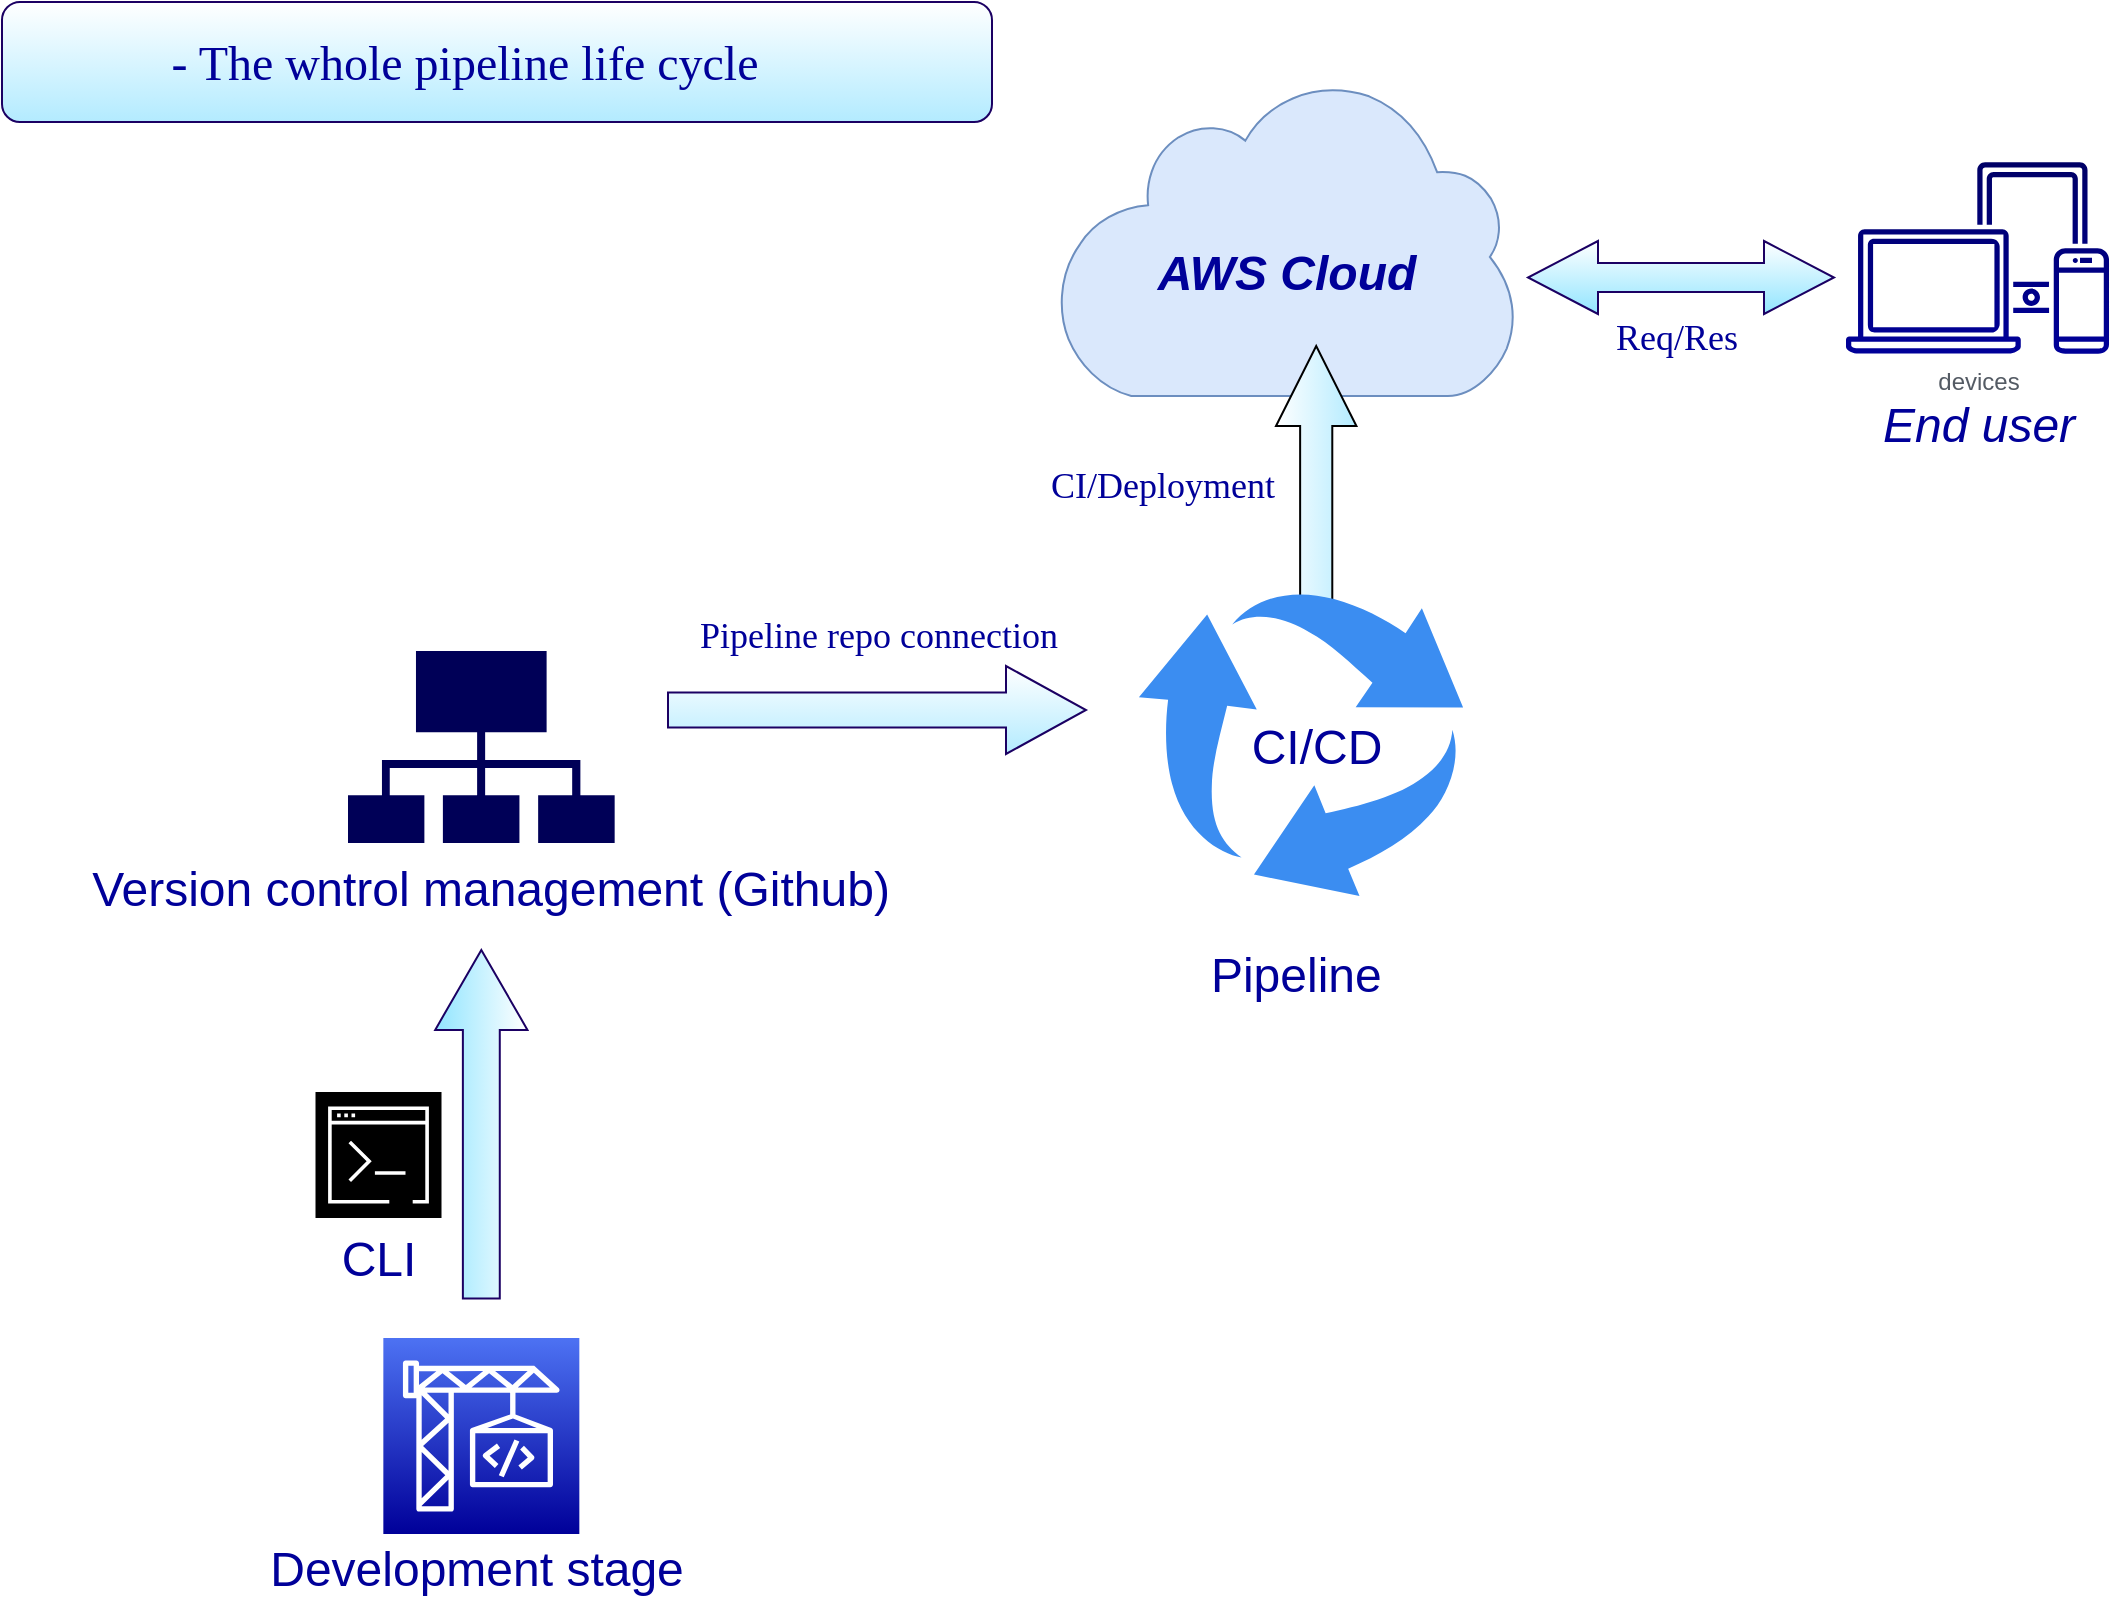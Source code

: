 <mxfile version="20.8.10" type="device"><diagram id="C5RBs43oDa-KdzZeNtuy" name="Page-1"><mxGraphModel dx="1500" dy="887" grid="0" gridSize="10" guides="1" tooltips="1" connect="1" arrows="1" fold="1" page="1" pageScale="1" pageWidth="1169" pageHeight="827" math="0" shadow="0"><root><mxCell id="WIyWlLk6GJQsqaUBKTNV-0"/><mxCell id="WIyWlLk6GJQsqaUBKTNV-1" parent="WIyWlLk6GJQsqaUBKTNV-0"/><mxCell id="CDTdM1tgyfVVhoymPFxk-4" value="" style="sketch=0;html=1;aspect=fixed;strokeColor=#6c8ebf;shadow=0;align=center;verticalAlign=top;fillColor=#dae8fc;shape=mxgraph.gcp2.cloud;fontSize=24;" vertex="1" parent="WIyWlLk6GJQsqaUBKTNV-1"><mxGeometry x="546" y="54" width="230.43" height="159" as="geometry"/></mxCell><mxCell id="CDTdM1tgyfVVhoymPFxk-1" value="&lt;font color=&quot;#000099&quot; style=&quot;font-size: 24px;&quot;&gt;&lt;b&gt;&lt;i&gt;AWS Cloud&lt;/i&gt;&lt;/b&gt;&lt;/font&gt;" style="text;html=1;align=center;verticalAlign=middle;resizable=0;points=[];autosize=1;strokeColor=none;fillColor=none;" vertex="1" parent="WIyWlLk6GJQsqaUBKTNV-1"><mxGeometry x="587.72" y="131" width="147" height="41" as="geometry"/></mxCell><mxCell id="CDTdM1tgyfVVhoymPFxk-5" value="CI/CD" style="text;html=1;align=center;verticalAlign=middle;resizable=0;points=[];autosize=1;strokeColor=none;fillColor=none;fontSize=24;fontColor=#000099;" vertex="1" parent="WIyWlLk6GJQsqaUBKTNV-1"><mxGeometry x="634" y="368" width="83" height="41" as="geometry"/></mxCell><mxCell id="CDTdM1tgyfVVhoymPFxk-10" value="devices" style="sketch=0;outlineConnect=0;gradientColor=#000099;fontColor=#545B64;strokeColor=none;fillColor=#000066;dashed=0;verticalLabelPosition=bottom;verticalAlign=top;align=center;html=1;fontSize=12;fontStyle=0;aspect=fixed;shape=mxgraph.aws4.illustration_devices;pointerEvents=1" vertex="1" parent="WIyWlLk6GJQsqaUBKTNV-1"><mxGeometry x="941" y="96" width="131.51" height="96" as="geometry"/></mxCell><mxCell id="CDTdM1tgyfVVhoymPFxk-11" value="Pipeline&amp;nbsp;" style="text;html=1;align=center;verticalAlign=middle;resizable=0;points=[];autosize=1;strokeColor=none;fillColor=none;fontSize=24;fontColor=#000099;" vertex="1" parent="WIyWlLk6GJQsqaUBKTNV-1"><mxGeometry x="613.5" y="482" width="110" height="41" as="geometry"/></mxCell><mxCell id="CDTdM1tgyfVVhoymPFxk-12" value="" style="html=1;shadow=0;dashed=0;align=center;verticalAlign=middle;shape=mxgraph.arrows2.arrow;dy=0.6;dx=40;direction=north;notch=0;fontSize=24;fontColor=#000099;gradientColor=#B3EBFF;" vertex="1" parent="WIyWlLk6GJQsqaUBKTNV-1"><mxGeometry x="656" y="188" width="40.21" height="135" as="geometry"/></mxCell><mxCell id="CDTdM1tgyfVVhoymPFxk-3" value="" style="sketch=0;html=1;aspect=fixed;strokeColor=none;shadow=0;align=center;verticalAlign=top;fillColor=#3B8DF1;shape=mxgraph.gcp2.arrow_cycle;fontSize=24;fontColor=#000099;" vertex="1" parent="WIyWlLk6GJQsqaUBKTNV-1"><mxGeometry x="587.45" y="309" width="162.1" height="154" as="geometry"/></mxCell><mxCell id="CDTdM1tgyfVVhoymPFxk-21" value="" style="sketch=0;points=[[0,0,0],[0.25,0,0],[0.5,0,0],[0.75,0,0],[1,0,0],[0,1,0],[0.25,1,0],[0.5,1,0],[0.75,1,0],[1,1,0],[0,0.25,0],[0,0.5,0],[0,0.75,0],[1,0.25,0],[1,0.5,0],[1,0.75,0]];outlineConnect=0;fontColor=#232F3E;gradientColor=#4D72F3;gradientDirection=north;fillColor=#000099;strokeColor=#ffffff;dashed=0;verticalLabelPosition=bottom;verticalAlign=top;align=center;html=1;fontSize=12;fontStyle=0;aspect=fixed;shape=mxgraph.aws4.resourceIcon;resIcon=mxgraph.aws4.codebuild;" vertex="1" parent="WIyWlLk6GJQsqaUBKTNV-1"><mxGeometry x="209.67" y="684" width="98" height="98" as="geometry"/></mxCell><mxCell id="CDTdM1tgyfVVhoymPFxk-22" value="" style="html=1;shadow=0;dashed=0;align=center;verticalAlign=middle;shape=mxgraph.arrows2.twoWayArrow;dy=0.6;dx=35;strokeColor=#1B0063;fontSize=24;fontColor=#000099;fillColor=#FFF;gradientColor=#91E5FF;" vertex="1" parent="WIyWlLk6GJQsqaUBKTNV-1"><mxGeometry x="782" y="135.5" width="153" height="36.5" as="geometry"/></mxCell><mxCell id="CDTdM1tgyfVVhoymPFxk-23" value="" style="html=1;shadow=0;dashed=0;align=center;verticalAlign=middle;shape=mxgraph.arrows2.arrow;dy=0.6;dx=40;flipH=1;notch=0;strokeColor=#1B0063;fontSize=24;fontColor=#000099;fillColor=#FFFF;gradientColor=#91E5FF;rotation=90;" vertex="1" parent="WIyWlLk6GJQsqaUBKTNV-1"><mxGeometry x="171.54" y="554" width="174.25" height="46.13" as="geometry"/></mxCell><mxCell id="CDTdM1tgyfVVhoymPFxk-25" value="CLI" style="text;html=1;align=center;verticalAlign=middle;resizable=0;points=[];autosize=1;strokeColor=none;fillColor=none;fontSize=24;fontColor=#000099;" vertex="1" parent="WIyWlLk6GJQsqaUBKTNV-1"><mxGeometry x="179.75" y="624" width="55" height="41" as="geometry"/></mxCell><mxCell id="CDTdM1tgyfVVhoymPFxk-26" value="Development stage" style="text;html=1;align=center;verticalAlign=middle;resizable=0;points=[];autosize=1;strokeColor=none;fillColor=none;fontSize=24;fontColor=#000099;" vertex="1" parent="WIyWlLk6GJQsqaUBKTNV-1"><mxGeometry x="143" y="779" width="225" height="41" as="geometry"/></mxCell><mxCell id="CDTdM1tgyfVVhoymPFxk-19" value="" style="sketch=0;points=[[0,0,0],[0.25,0,0],[0.5,0,0],[0.75,0,0],[1,0,0],[0,1,0],[0.25,1,0],[0.5,1,0],[0.75,1,0],[1,1,0],[0,0.25,0],[0,0.5,0],[0,0.75,0],[1,0.25,0],[1,0.5,0],[1,0.75,0]];outlineConnect=0;fontColor=#232F3E;gradientColor=#000000;gradientDirection=north;fillColor=#000000;strokeColor=#ffffff;dashed=0;verticalLabelPosition=bottom;verticalAlign=top;align=center;html=1;fontSize=12;fontStyle=0;aspect=fixed;shape=mxgraph.aws4.resourceIcon;resIcon=mxgraph.aws4.command_line_interface;" vertex="1" parent="WIyWlLk6GJQsqaUBKTNV-1"><mxGeometry x="175.75" y="561" width="63" height="63" as="geometry"/></mxCell><mxCell id="CDTdM1tgyfVVhoymPFxk-27" value="&lt;i style=&quot;&quot;&gt;End user&lt;/i&gt;" style="text;html=1;align=center;verticalAlign=middle;resizable=0;points=[];autosize=1;strokeColor=none;fillColor=none;fontSize=24;fontColor=#000099;" vertex="1" parent="WIyWlLk6GJQsqaUBKTNV-1"><mxGeometry x="950.25" y="207" width="114" height="41" as="geometry"/></mxCell><mxCell id="CDTdM1tgyfVVhoymPFxk-28" value="" style="sketch=0;html=1;aspect=fixed;strokeColor=none;shadow=0;align=center;verticalAlign=top;fillColor=#000057;shape=mxgraph.gcp2.connected;fontSize=24;fontColor=#000099;" vertex="1" parent="WIyWlLk6GJQsqaUBKTNV-1"><mxGeometry x="192.0" y="340.5" width="133.33" height="96" as="geometry"/></mxCell><mxCell id="CDTdM1tgyfVVhoymPFxk-29" value="Version control management (Github)" style="text;html=1;align=center;verticalAlign=middle;resizable=0;points=[];autosize=1;strokeColor=none;fillColor=none;fontSize=24;fontColor=#000099;" vertex="1" parent="WIyWlLk6GJQsqaUBKTNV-1"><mxGeometry x="54" y="439" width="417" height="41" as="geometry"/></mxCell><mxCell id="CDTdM1tgyfVVhoymPFxk-30" value="" style="html=1;shadow=0;dashed=0;align=center;verticalAlign=middle;shape=mxgraph.arrows2.arrow;dy=0.6;dx=40;notch=0;strokeColor=#1B0063;fontSize=24;fontColor=#000099;fillColor=#FFFFFF;gradientColor=#B3EBFF;" vertex="1" parent="WIyWlLk6GJQsqaUBKTNV-1"><mxGeometry x="352" y="348" width="209" height="44" as="geometry"/></mxCell><mxCell id="CDTdM1tgyfVVhoymPFxk-32" value="" style="rounded=1;whiteSpace=wrap;html=1;strokeColor=#1B0063;fontSize=24;fontColor=#000099;fillColor=#FFF;gradientColor=#B3EBFF;" vertex="1" parent="WIyWlLk6GJQsqaUBKTNV-1"><mxGeometry x="19" y="16" width="495" height="60" as="geometry"/></mxCell><mxCell id="CDTdM1tgyfVVhoymPFxk-15" value="&lt;font face=&quot;Comic Sans MS&quot;&gt;- The whole pipeline life cycle&amp;nbsp;&lt;/font&gt;" style="text;html=1;align=center;verticalAlign=middle;resizable=0;points=[];autosize=1;strokeColor=none;fillColor=none;fontSize=24;fontColor=#000099;" vertex="1" parent="WIyWlLk6GJQsqaUBKTNV-1"><mxGeometry x="74" y="25.5" width="357" height="42" as="geometry"/></mxCell><mxCell id="CDTdM1tgyfVVhoymPFxk-33" value="&lt;font style=&quot;font-size: 18px;&quot;&gt;Req/Res&lt;/font&gt;" style="text;html=1;align=center;verticalAlign=middle;resizable=0;points=[];autosize=1;strokeColor=none;fillColor=none;fontSize=24;fontFamily=Comic Sans MS;fontColor=#000099;" vertex="1" parent="WIyWlLk6GJQsqaUBKTNV-1"><mxGeometry x="812" y="161" width="88" height="41" as="geometry"/></mxCell><mxCell id="CDTdM1tgyfVVhoymPFxk-34" value="CI/Deployment" style="text;html=1;align=center;verticalAlign=middle;resizable=0;points=[];autosize=1;strokeColor=none;fillColor=none;fontSize=18;fontFamily=Comic Sans MS;fontColor=#000099;" vertex="1" parent="WIyWlLk6GJQsqaUBKTNV-1"><mxGeometry x="526" y="241" width="146" height="34" as="geometry"/></mxCell><mxCell id="CDTdM1tgyfVVhoymPFxk-35" value="Pipeline repo connection" style="text;html=1;align=center;verticalAlign=middle;resizable=0;points=[];autosize=1;strokeColor=none;fillColor=none;fontSize=18;fontFamily=Comic Sans MS;fontColor=#000099;" vertex="1" parent="WIyWlLk6GJQsqaUBKTNV-1"><mxGeometry x="347" y="316" width="219" height="34" as="geometry"/></mxCell></root></mxGraphModel></diagram></mxfile>